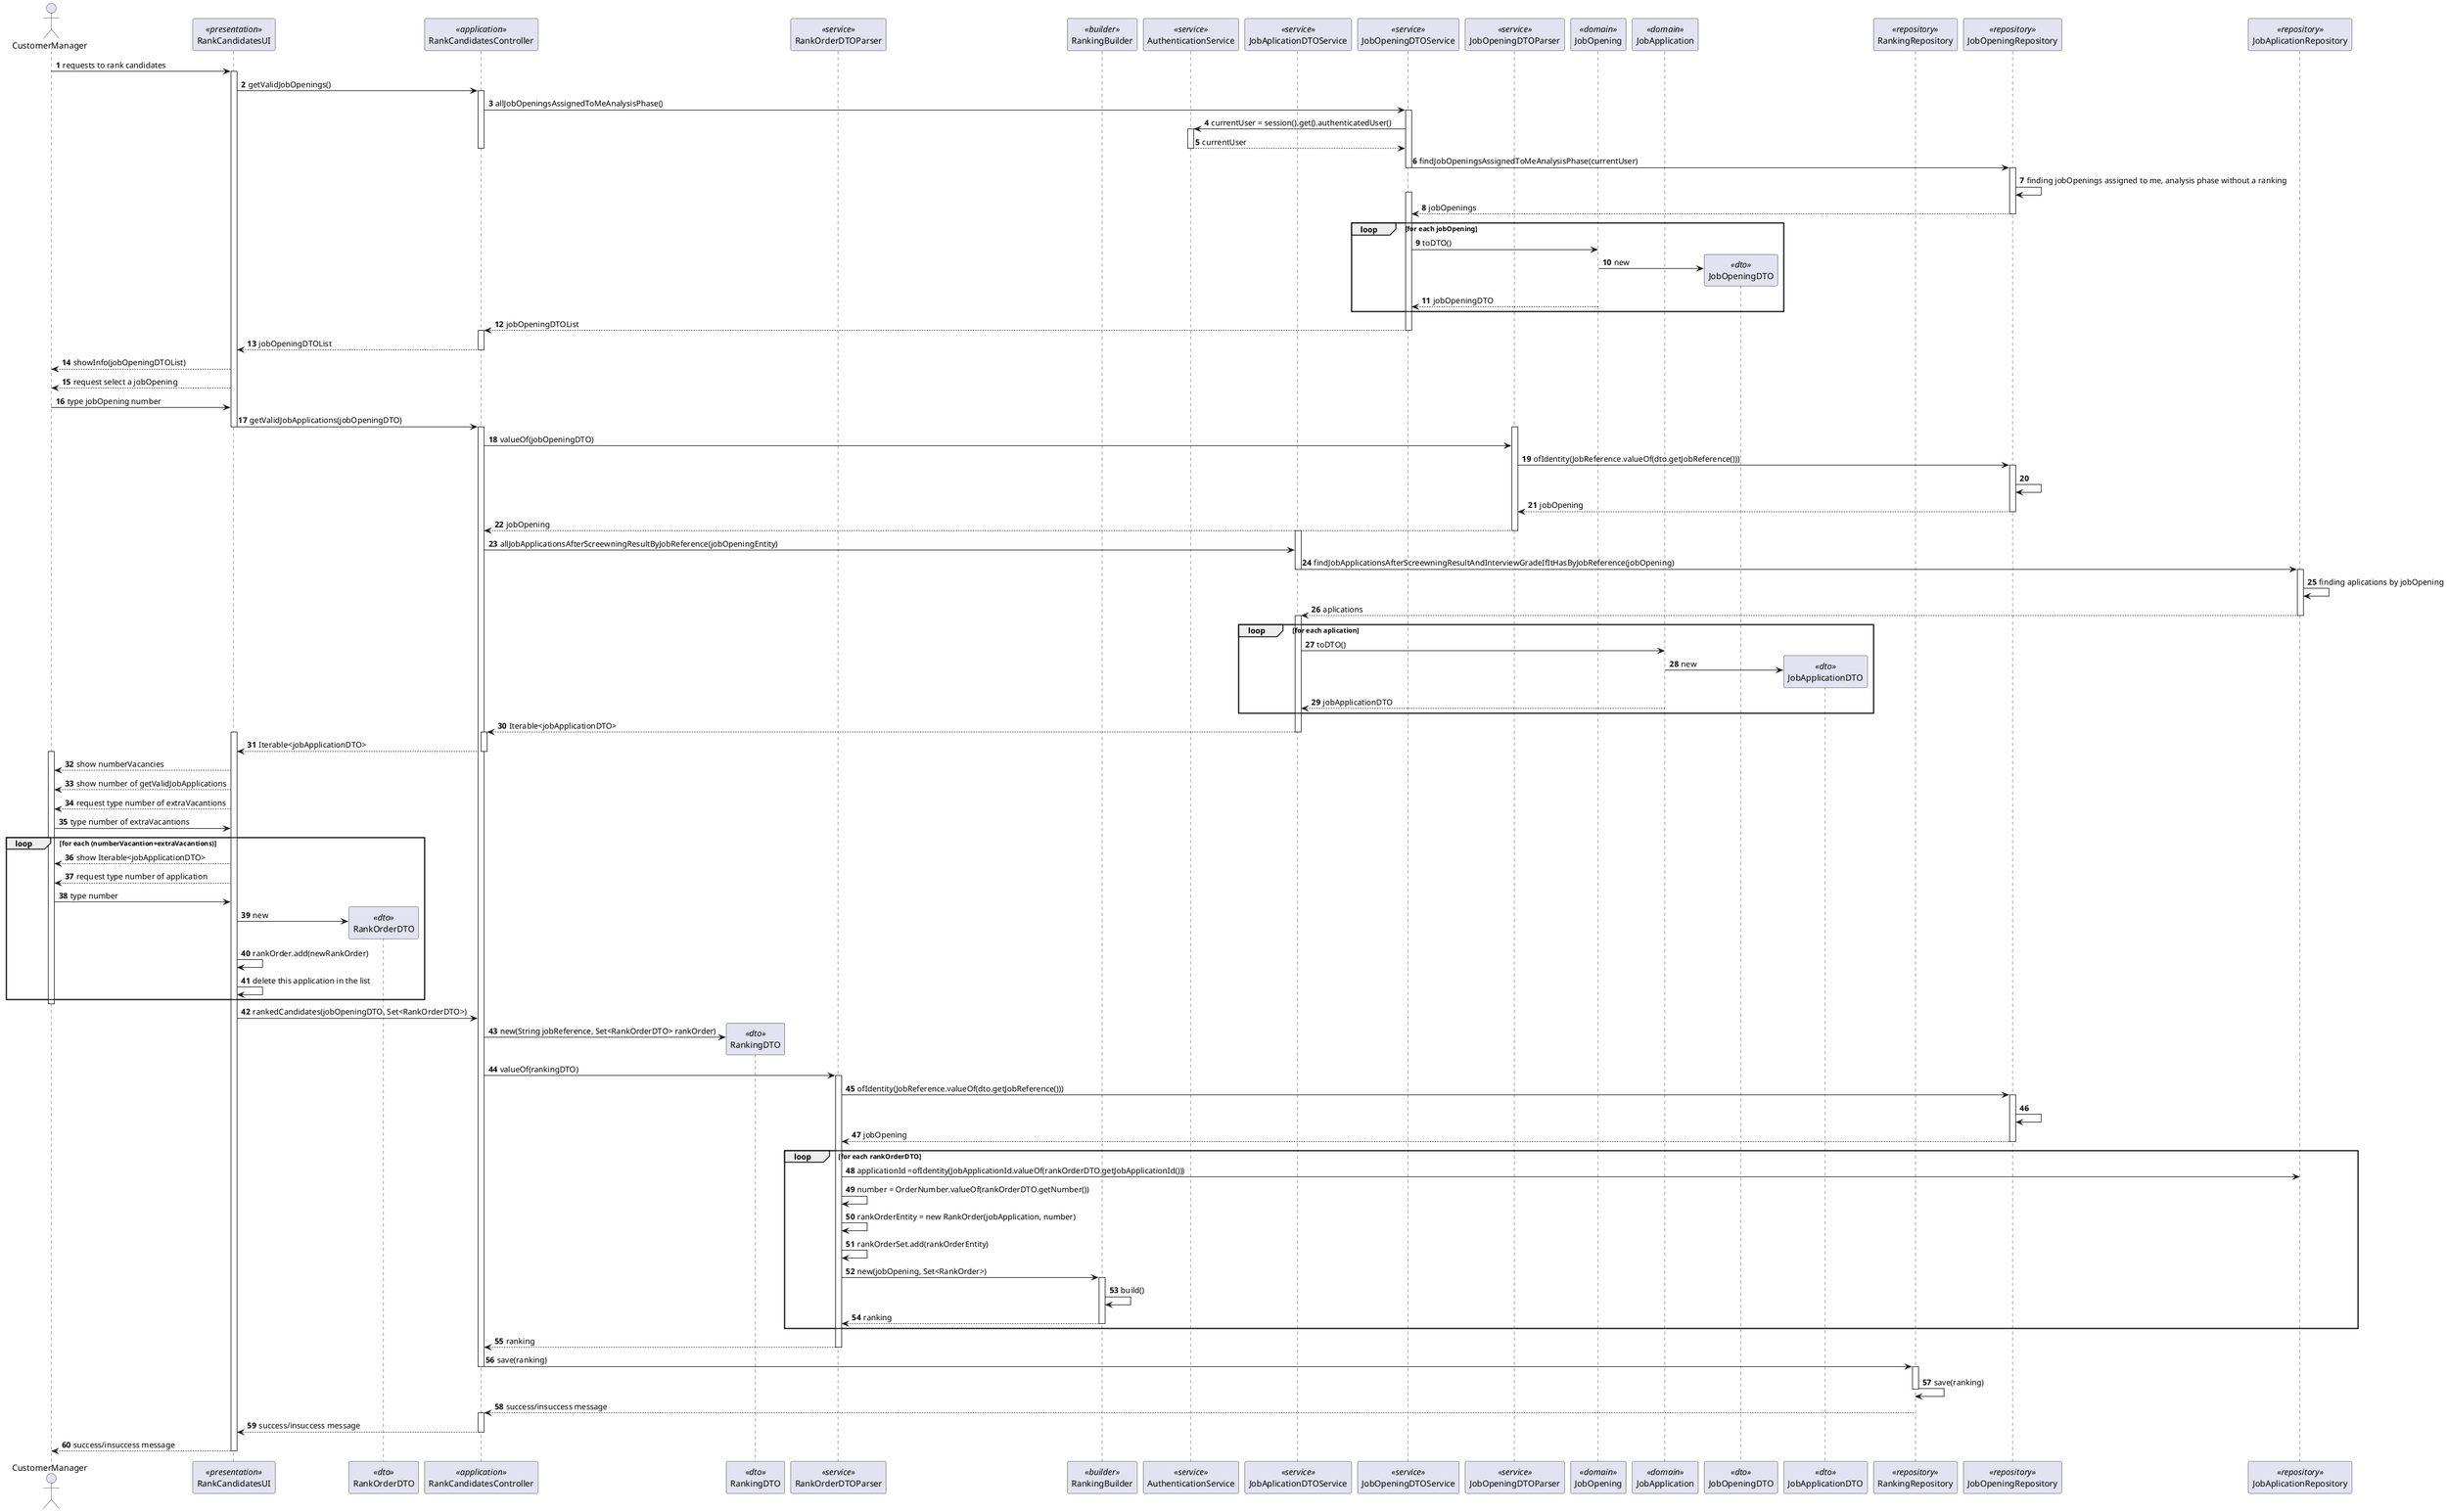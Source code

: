 @startuml US1013_SD
autonumber

actor "CustomerManager" as T

participant "RankCandidatesUI" as UI <<presentation>>
participant "RankOrderDTO" as RO_DTO <<dto>>
participant "RankCandidatesController" as CTRL <<application>>
participant "RankingDTO" as R_DTO <<dto>>
participant "RankOrderDTOParser" as PARSER <<service>>
participant "RankingBuilder" as R_BUILDER <<builder>>
participant "AuthenticationService" as AUTH <<service>>
participant "JobAplicationDTOService" as ASER <<service>>
participant "JobOpeningDTOService" as SER <<service>>
participant "JobOpeningDTOParser" as PARSERJ <<service>>
participant "JobOpening" as MAP <<domain>>
participant "JobApplication" as CMAP <<domain>>
participant "JobOpeningDTO" as J_DTO <<dto>>
participant "JobApplicationDTO" as A_DTO <<dto>>
participant "RankingRepository" as R_REP <<repository>>
participant JobOpeningRepository as REP <<repository>>
participant JobAplicationRepository as AREP <<repository>>


T -> UI: requests to rank candidates
activate UI
UI -> CTRL: getValidJobOpenings()
activate CTRL

CTRL -> SER : allJobOpeningsAssignedToMeAnalysisPhase()
activate SER

SER -> AUTH : currentUser = session().get().authenticatedUser()
activate AUTH
AUTH --> SER : currentUser
deactivate AUTH
deactivate CTRL


SER -> REP : findJobOpeningsAssignedToMeAnalysisPhase(currentUser)
deactivate SER
activate REP
REP -> REP :finding jobOpenings assigned to me, analysis phase without a ranking
activate SER
REP--> SER : jobOpenings
deactivate REP
loop for each jobOpening
SER -> MAP: toDTO()
MAP -> J_DTO**: new
MAP --> SER: jobOpeningDTO
end loop

      SER --> CTRL : jobOpeningDTOList
deactivate SER
activate CTRL
CTRL --> UI: jobOpeningDTOList

deactivate CTRL

UI --> T: showInfo(jobOpeningDTOList)
UI --> T: request select a jobOpening
T -> UI: type jobOpening number
UI -> CTRL: getValidJobApplications(jobOpeningDTO)
deactivate UI
activate CTRL
activate PARSERJ
CTRL -> PARSERJ : valueOf(jobOpeningDTO)
PARSERJ -> REP : ofIdentity(JobReference.valueOf(dto.getJobReference()))
activate REP
REP -> REP :
REP --> PARSERJ : jobOpening
deactivate REP
PARSERJ --> CTRL : jobOpening
deactivate PARSERJ
activate ASER
CTRL -> ASER : allJobApplicationsAfterScreewningResultByJobReference(jobOpeningEntity)
ASER -> AREP : findJobApplicationsAfterScreewningResultAndInterviewGradeIfItHasByJobReference(jobOpening)
deactivate ASER
activate AREP
AREP -> AREP : finding aplications by jobOpening
AREP --> ASER : aplications
deactivate AREP
activate ASER
loop for each aplication
ASER -> CMAP : toDTO()
CMAP -> A_DTO**: new
CMAP --> ASER: jobApplicationDTO
end loop
ASER --> CTRL : Iterable<jobApplicationDTO>
deactivate ASER
activate CTRL
activate UI
CTRL --> UI: Iterable<jobApplicationDTO>
deactivate CTRL
activate T
UI --> T: show numberVacancies
UI --> T: show number of getValidJobApplications
UI --> T: request type number of extraVacantions
T -> UI: type number of extraVacantions
loop for each (numberVacantion+extraVacantions)
UI --> T: show Iterable<jobApplicationDTO>
UI --> T: request type number of application
T -> UI: type number
UI -> RO_DTO**: new
UI-> UI: rankOrder.add(newRankOrder)
UI -> UI: delete this application in the list
end loop
deactivate T
UI -> CTRL: rankedCandidates(jobOpeningDTO, Set<RankOrderDTO>)
CTRL -> R_DTO**: new(String jobReference, Set<RankOrderDTO> rankOrder)

CTRL -> PARSER : valueOf(rankingDTO)
activate PARSER
PARSER -> REP : ofIdentity(JobReference.valueOf(dto.getJobReference()))
activate REP
REP -> REP :
REP --> PARSER : jobOpening
deactivate REP
loop for each rankOrderDTO
PARSER -> AREP : applicationId =ofIdentity(JobApplicationId.valueOf(rankOrderDTO.getJobApplicationId()))
PARSER -> PARSER : number = OrderNumber.valueOf(rankOrderDTO.getNumber())
PARSER -> PARSER : rankOrderEntity = new RankOrder(jobApplication, number)
PARSER -> PARSER : rankOrderSet.add(rankOrderEntity)
PARSER -> R_BUILDER : new(jobOpening, Set<RankOrder>)
activate R_BUILDER
R_BUILDER -> R_BUILDER : build()
R_BUILDER --> PARSER : ranking
deactivate R_BUILDER
end loop
PARSER --> CTRL : ranking
deactivate PARSER
CTRL -> R_REP : save(ranking)
deactivate CTRL

activate R_REP
R_REP -> R_REP : save(ranking)

deactivate R_REP

R_REP --> CTRL : success/insuccess message

activate CTRL
CTRL --> UI : success/insuccess message
deactivate CTRL
UI --> T : success/insuccess message
deactivate UI




@enduml
